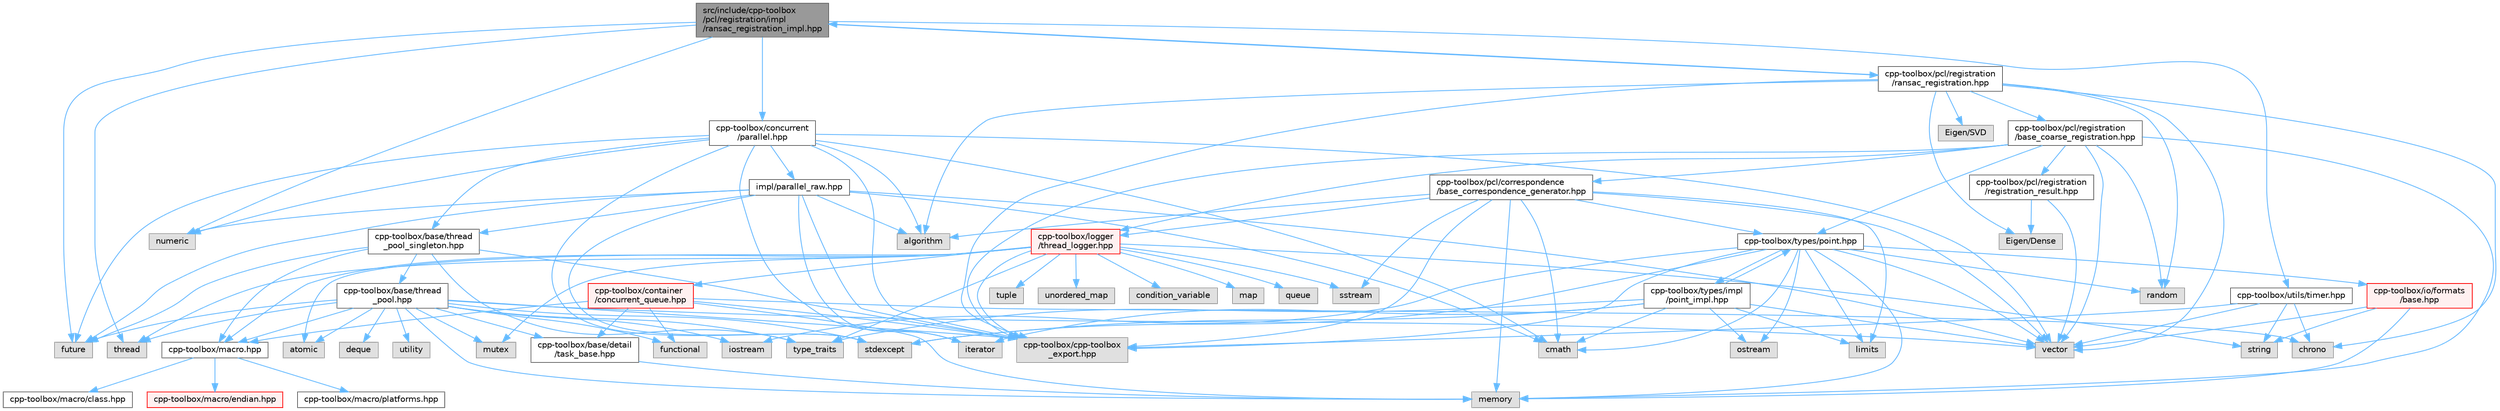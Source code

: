 digraph "src/include/cpp-toolbox/pcl/registration/impl/ransac_registration_impl.hpp"
{
 // LATEX_PDF_SIZE
  bgcolor="transparent";
  edge [fontname=Helvetica,fontsize=10,labelfontname=Helvetica,labelfontsize=10];
  node [fontname=Helvetica,fontsize=10,shape=box,height=0.2,width=0.4];
  Node1 [id="Node000001",label="src/include/cpp-toolbox\l/pcl/registration/impl\l/ransac_registration_impl.hpp",height=0.2,width=0.4,color="gray40", fillcolor="grey60", style="filled", fontcolor="black",tooltip=" "];
  Node1 -> Node2 [id="edge1_Node000001_Node000002",color="steelblue1",style="solid",tooltip=" "];
  Node2 [id="Node000002",label="future",height=0.2,width=0.4,color="grey60", fillcolor="#E0E0E0", style="filled",tooltip=" "];
  Node1 -> Node3 [id="edge2_Node000001_Node000003",color="steelblue1",style="solid",tooltip=" "];
  Node3 [id="Node000003",label="numeric",height=0.2,width=0.4,color="grey60", fillcolor="#E0E0E0", style="filled",tooltip=" "];
  Node1 -> Node4 [id="edge3_Node000001_Node000004",color="steelblue1",style="solid",tooltip=" "];
  Node4 [id="Node000004",label="thread",height=0.2,width=0.4,color="grey60", fillcolor="#E0E0E0", style="filled",tooltip=" "];
  Node1 -> Node5 [id="edge4_Node000001_Node000005",color="steelblue1",style="solid",tooltip=" "];
  Node5 [id="Node000005",label="cpp-toolbox/concurrent\l/parallel.hpp",height=0.2,width=0.4,color="grey40", fillcolor="white", style="filled",URL="$parallel_8hpp.html",tooltip=" "];
  Node5 -> Node6 [id="edge5_Node000005_Node000006",color="steelblue1",style="solid",tooltip=" "];
  Node6 [id="Node000006",label="algorithm",height=0.2,width=0.4,color="grey60", fillcolor="#E0E0E0", style="filled",tooltip=" "];
  Node5 -> Node7 [id="edge6_Node000005_Node000007",color="steelblue1",style="solid",tooltip=" "];
  Node7 [id="Node000007",label="cmath",height=0.2,width=0.4,color="grey60", fillcolor="#E0E0E0", style="filled",tooltip=" "];
  Node5 -> Node2 [id="edge7_Node000005_Node000002",color="steelblue1",style="solid",tooltip=" "];
  Node5 -> Node8 [id="edge8_Node000005_Node000008",color="steelblue1",style="solid",tooltip=" "];
  Node8 [id="Node000008",label="iterator",height=0.2,width=0.4,color="grey60", fillcolor="#E0E0E0", style="filled",tooltip=" "];
  Node5 -> Node3 [id="edge9_Node000005_Node000003",color="steelblue1",style="solid",tooltip=" "];
  Node5 -> Node9 [id="edge10_Node000005_Node000009",color="steelblue1",style="solid",tooltip=" "];
  Node9 [id="Node000009",label="stdexcept",height=0.2,width=0.4,color="grey60", fillcolor="#E0E0E0", style="filled",tooltip=" "];
  Node5 -> Node10 [id="edge11_Node000005_Node000010",color="steelblue1",style="solid",tooltip=" "];
  Node10 [id="Node000010",label="vector",height=0.2,width=0.4,color="grey60", fillcolor="#E0E0E0", style="filled",tooltip=" "];
  Node5 -> Node11 [id="edge12_Node000005_Node000011",color="steelblue1",style="solid",tooltip=" "];
  Node11 [id="Node000011",label="cpp-toolbox/cpp-toolbox\l_export.hpp",height=0.2,width=0.4,color="grey60", fillcolor="#E0E0E0", style="filled",tooltip=" "];
  Node5 -> Node12 [id="edge13_Node000005_Node000012",color="steelblue1",style="solid",tooltip=" "];
  Node12 [id="Node000012",label="cpp-toolbox/base/thread\l_pool_singleton.hpp",height=0.2,width=0.4,color="grey40", fillcolor="white", style="filled",URL="$thread__pool__singleton_8hpp.html",tooltip=" "];
  Node12 -> Node2 [id="edge14_Node000012_Node000002",color="steelblue1",style="solid",tooltip=" "];
  Node12 -> Node13 [id="edge15_Node000012_Node000013",color="steelblue1",style="solid",tooltip=" "];
  Node13 [id="Node000013",label="type_traits",height=0.2,width=0.4,color="grey60", fillcolor="#E0E0E0", style="filled",tooltip=" "];
  Node12 -> Node11 [id="edge16_Node000012_Node000011",color="steelblue1",style="solid",tooltip=" "];
  Node12 -> Node14 [id="edge17_Node000012_Node000014",color="steelblue1",style="solid",tooltip=" "];
  Node14 [id="Node000014",label="cpp-toolbox/macro.hpp",height=0.2,width=0.4,color="grey40", fillcolor="white", style="filled",URL="$macro_8hpp.html",tooltip="通用的编译器、平台、架构检测和实用宏定义 / Common macros for compiler, platform, architecture detection and utility macro..."];
  Node14 -> Node15 [id="edge18_Node000014_Node000015",color="steelblue1",style="solid",tooltip=" "];
  Node15 [id="Node000015",label="cpp-toolbox/macro/class.hpp",height=0.2,width=0.4,color="grey40", fillcolor="white", style="filled",URL="$class_8hpp.html",tooltip=" "];
  Node14 -> Node16 [id="edge19_Node000014_Node000016",color="steelblue1",style="solid",tooltip=" "];
  Node16 [id="Node000016",label="cpp-toolbox/macro/endian.hpp",height=0.2,width=0.4,color="red", fillcolor="#FFF0F0", style="filled",URL="$endian_8hpp.html",tooltip=" "];
  Node14 -> Node18 [id="edge20_Node000014_Node000018",color="steelblue1",style="solid",tooltip=" "];
  Node18 [id="Node000018",label="cpp-toolbox/macro/platforms.hpp",height=0.2,width=0.4,color="grey40", fillcolor="white", style="filled",URL="$platforms_8hpp.html",tooltip=" "];
  Node12 -> Node19 [id="edge21_Node000012_Node000019",color="steelblue1",style="solid",tooltip=" "];
  Node19 [id="Node000019",label="cpp-toolbox/base/thread\l_pool.hpp",height=0.2,width=0.4,color="grey40", fillcolor="white", style="filled",URL="$thread__pool_8hpp.html",tooltip=" "];
  Node19 -> Node20 [id="edge22_Node000019_Node000020",color="steelblue1",style="solid",tooltip=" "];
  Node20 [id="Node000020",label="atomic",height=0.2,width=0.4,color="grey60", fillcolor="#E0E0E0", style="filled",tooltip=" "];
  Node19 -> Node21 [id="edge23_Node000019_Node000021",color="steelblue1",style="solid",tooltip=" "];
  Node21 [id="Node000021",label="deque",height=0.2,width=0.4,color="grey60", fillcolor="#E0E0E0", style="filled",tooltip=" "];
  Node19 -> Node22 [id="edge24_Node000019_Node000022",color="steelblue1",style="solid",tooltip=" "];
  Node22 [id="Node000022",label="functional",height=0.2,width=0.4,color="grey60", fillcolor="#E0E0E0", style="filled",tooltip=" "];
  Node19 -> Node2 [id="edge25_Node000019_Node000002",color="steelblue1",style="solid",tooltip=" "];
  Node19 -> Node23 [id="edge26_Node000019_Node000023",color="steelblue1",style="solid",tooltip=" "];
  Node23 [id="Node000023",label="iostream",height=0.2,width=0.4,color="grey60", fillcolor="#E0E0E0", style="filled",tooltip=" "];
  Node19 -> Node24 [id="edge27_Node000019_Node000024",color="steelblue1",style="solid",tooltip=" "];
  Node24 [id="Node000024",label="memory",height=0.2,width=0.4,color="grey60", fillcolor="#E0E0E0", style="filled",tooltip=" "];
  Node19 -> Node25 [id="edge28_Node000019_Node000025",color="steelblue1",style="solid",tooltip=" "];
  Node25 [id="Node000025",label="mutex",height=0.2,width=0.4,color="grey60", fillcolor="#E0E0E0", style="filled",tooltip=" "];
  Node19 -> Node9 [id="edge29_Node000019_Node000009",color="steelblue1",style="solid",tooltip=" "];
  Node19 -> Node4 [id="edge30_Node000019_Node000004",color="steelblue1",style="solid",tooltip=" "];
  Node19 -> Node13 [id="edge31_Node000019_Node000013",color="steelblue1",style="solid",tooltip=" "];
  Node19 -> Node26 [id="edge32_Node000019_Node000026",color="steelblue1",style="solid",tooltip=" "];
  Node26 [id="Node000026",label="utility",height=0.2,width=0.4,color="grey60", fillcolor="#E0E0E0", style="filled",tooltip=" "];
  Node19 -> Node10 [id="edge33_Node000019_Node000010",color="steelblue1",style="solid",tooltip=" "];
  Node19 -> Node27 [id="edge34_Node000019_Node000027",color="steelblue1",style="solid",tooltip=" "];
  Node27 [id="Node000027",label="cpp-toolbox/base/detail\l/task_base.hpp",height=0.2,width=0.4,color="grey40", fillcolor="white", style="filled",URL="$task__base_8hpp.html",tooltip=" "];
  Node27 -> Node24 [id="edge35_Node000027_Node000024",color="steelblue1",style="solid",tooltip=" "];
  Node19 -> Node11 [id="edge36_Node000019_Node000011",color="steelblue1",style="solid",tooltip=" "];
  Node19 -> Node14 [id="edge37_Node000019_Node000014",color="steelblue1",style="solid",tooltip=" "];
  Node5 -> Node28 [id="edge38_Node000005_Node000028",color="steelblue1",style="solid",tooltip=" "];
  Node28 [id="Node000028",label="impl/parallel_raw.hpp",height=0.2,width=0.4,color="grey40", fillcolor="white", style="filled",URL="$parallel__raw_8hpp.html",tooltip=" "];
  Node28 -> Node6 [id="edge39_Node000028_Node000006",color="steelblue1",style="solid",tooltip=" "];
  Node28 -> Node7 [id="edge40_Node000028_Node000007",color="steelblue1",style="solid",tooltip=" "];
  Node28 -> Node2 [id="edge41_Node000028_Node000002",color="steelblue1",style="solid",tooltip=" "];
  Node28 -> Node8 [id="edge42_Node000028_Node000008",color="steelblue1",style="solid",tooltip=" "];
  Node28 -> Node3 [id="edge43_Node000028_Node000003",color="steelblue1",style="solid",tooltip=" "];
  Node28 -> Node9 [id="edge44_Node000028_Node000009",color="steelblue1",style="solid",tooltip=" "];
  Node28 -> Node10 [id="edge45_Node000028_Node000010",color="steelblue1",style="solid",tooltip=" "];
  Node28 -> Node12 [id="edge46_Node000028_Node000012",color="steelblue1",style="solid",tooltip=" "];
  Node28 -> Node11 [id="edge47_Node000028_Node000011",color="steelblue1",style="solid",tooltip=" "];
  Node1 -> Node29 [id="edge48_Node000001_Node000029",color="steelblue1",style="solid",tooltip=" "];
  Node29 [id="Node000029",label="cpp-toolbox/pcl/registration\l/ransac_registration.hpp",height=0.2,width=0.4,color="grey40", fillcolor="white", style="filled",URL="$ransac__registration_8hpp.html",tooltip=" "];
  Node29 -> Node6 [id="edge49_Node000029_Node000006",color="steelblue1",style="solid",tooltip=" "];
  Node29 -> Node30 [id="edge50_Node000029_Node000030",color="steelblue1",style="solid",tooltip=" "];
  Node30 [id="Node000030",label="chrono",height=0.2,width=0.4,color="grey60", fillcolor="#E0E0E0", style="filled",tooltip=" "];
  Node29 -> Node31 [id="edge51_Node000029_Node000031",color="steelblue1",style="solid",tooltip=" "];
  Node31 [id="Node000031",label="random",height=0.2,width=0.4,color="grey60", fillcolor="#E0E0E0", style="filled",tooltip=" "];
  Node29 -> Node10 [id="edge52_Node000029_Node000010",color="steelblue1",style="solid",tooltip=" "];
  Node29 -> Node32 [id="edge53_Node000029_Node000032",color="steelblue1",style="solid",tooltip=" "];
  Node32 [id="Node000032",label="Eigen/Dense",height=0.2,width=0.4,color="grey60", fillcolor="#E0E0E0", style="filled",tooltip=" "];
  Node29 -> Node33 [id="edge54_Node000029_Node000033",color="steelblue1",style="solid",tooltip=" "];
  Node33 [id="Node000033",label="Eigen/SVD",height=0.2,width=0.4,color="grey60", fillcolor="#E0E0E0", style="filled",tooltip=" "];
  Node29 -> Node11 [id="edge55_Node000029_Node000011",color="steelblue1",style="solid",tooltip=" "];
  Node29 -> Node34 [id="edge56_Node000029_Node000034",color="steelblue1",style="solid",tooltip=" "];
  Node34 [id="Node000034",label="cpp-toolbox/pcl/registration\l/base_coarse_registration.hpp",height=0.2,width=0.4,color="grey40", fillcolor="white", style="filled",URL="$base__coarse__registration_8hpp.html",tooltip=" "];
  Node34 -> Node24 [id="edge57_Node000034_Node000024",color="steelblue1",style="solid",tooltip=" "];
  Node34 -> Node10 [id="edge58_Node000034_Node000010",color="steelblue1",style="solid",tooltip=" "];
  Node34 -> Node31 [id="edge59_Node000034_Node000031",color="steelblue1",style="solid",tooltip=" "];
  Node34 -> Node11 [id="edge60_Node000034_Node000011",color="steelblue1",style="solid",tooltip=" "];
  Node34 -> Node35 [id="edge61_Node000034_Node000035",color="steelblue1",style="solid",tooltip=" "];
  Node35 [id="Node000035",label="cpp-toolbox/pcl/correspondence\l/base_correspondence_generator.hpp",height=0.2,width=0.4,color="grey40", fillcolor="white", style="filled",URL="$base__correspondence__generator_8hpp.html",tooltip=" "];
  Node35 -> Node24 [id="edge62_Node000035_Node000024",color="steelblue1",style="solid",tooltip=" "];
  Node35 -> Node10 [id="edge63_Node000035_Node000010",color="steelblue1",style="solid",tooltip=" "];
  Node35 -> Node36 [id="edge64_Node000035_Node000036",color="steelblue1",style="solid",tooltip=" "];
  Node36 [id="Node000036",label="sstream",height=0.2,width=0.4,color="grey60", fillcolor="#E0E0E0", style="filled",tooltip=" "];
  Node35 -> Node6 [id="edge65_Node000035_Node000006",color="steelblue1",style="solid",tooltip=" "];
  Node35 -> Node37 [id="edge66_Node000035_Node000037",color="steelblue1",style="solid",tooltip=" "];
  Node37 [id="Node000037",label="limits",height=0.2,width=0.4,color="grey60", fillcolor="#E0E0E0", style="filled",tooltip=" "];
  Node35 -> Node7 [id="edge67_Node000035_Node000007",color="steelblue1",style="solid",tooltip=" "];
  Node35 -> Node38 [id="edge68_Node000035_Node000038",color="steelblue1",style="solid",tooltip=" "];
  Node38 [id="Node000038",label="cpp-toolbox/types/point.hpp",height=0.2,width=0.4,color="grey40", fillcolor="white", style="filled",URL="$point_8hpp.html",tooltip=" "];
  Node38 -> Node7 [id="edge69_Node000038_Node000007",color="steelblue1",style="solid",tooltip=" "];
  Node38 -> Node23 [id="edge70_Node000038_Node000023",color="steelblue1",style="solid",tooltip=" "];
  Node38 -> Node37 [id="edge71_Node000038_Node000037",color="steelblue1",style="solid",tooltip=" "];
  Node38 -> Node24 [id="edge72_Node000038_Node000024",color="steelblue1",style="solid",tooltip=" "];
  Node38 -> Node39 [id="edge73_Node000038_Node000039",color="steelblue1",style="solid",tooltip=" "];
  Node39 [id="Node000039",label="ostream",height=0.2,width=0.4,color="grey60", fillcolor="#E0E0E0", style="filled",tooltip=" "];
  Node38 -> Node31 [id="edge74_Node000038_Node000031",color="steelblue1",style="solid",tooltip=" "];
  Node38 -> Node9 [id="edge75_Node000038_Node000009",color="steelblue1",style="solid",tooltip=" "];
  Node38 -> Node10 [id="edge76_Node000038_Node000010",color="steelblue1",style="solid",tooltip=" "];
  Node38 -> Node11 [id="edge77_Node000038_Node000011",color="steelblue1",style="solid",tooltip=" "];
  Node38 -> Node40 [id="edge78_Node000038_Node000040",color="steelblue1",style="solid",tooltip=" "];
  Node40 [id="Node000040",label="cpp-toolbox/io/formats\l/base.hpp",height=0.2,width=0.4,color="red", fillcolor="#FFF0F0", style="filled",URL="$io_2formats_2base_8hpp.html",tooltip=" "];
  Node40 -> Node24 [id="edge79_Node000040_Node000024",color="steelblue1",style="solid",tooltip=" "];
  Node40 -> Node41 [id="edge80_Node000040_Node000041",color="steelblue1",style="solid",tooltip=" "];
  Node41 [id="Node000041",label="string",height=0.2,width=0.4,color="grey60", fillcolor="#E0E0E0", style="filled",tooltip=" "];
  Node40 -> Node10 [id="edge81_Node000040_Node000010",color="steelblue1",style="solid",tooltip=" "];
  Node38 -> Node44 [id="edge82_Node000038_Node000044",color="steelblue1",style="solid",tooltip=" "];
  Node44 [id="Node000044",label="cpp-toolbox/types/impl\l/point_impl.hpp",height=0.2,width=0.4,color="grey40", fillcolor="white", style="filled",URL="$point__impl_8hpp.html",tooltip=" "];
  Node44 -> Node7 [id="edge83_Node000044_Node000007",color="steelblue1",style="solid",tooltip=" "];
  Node44 -> Node8 [id="edge84_Node000044_Node000008",color="steelblue1",style="solid",tooltip=" "];
  Node44 -> Node37 [id="edge85_Node000044_Node000037",color="steelblue1",style="solid",tooltip=" "];
  Node44 -> Node39 [id="edge86_Node000044_Node000039",color="steelblue1",style="solid",tooltip=" "];
  Node44 -> Node9 [id="edge87_Node000044_Node000009",color="steelblue1",style="solid",tooltip=" "];
  Node44 -> Node13 [id="edge88_Node000044_Node000013",color="steelblue1",style="solid",tooltip=" "];
  Node44 -> Node10 [id="edge89_Node000044_Node000010",color="steelblue1",style="solid",tooltip=" "];
  Node44 -> Node38 [id="edge90_Node000044_Node000038",color="steelblue1",style="solid",tooltip=" "];
  Node35 -> Node11 [id="edge91_Node000035_Node000011",color="steelblue1",style="solid",tooltip=" "];
  Node35 -> Node45 [id="edge92_Node000035_Node000045",color="steelblue1",style="solid",tooltip=" "];
  Node45 [id="Node000045",label="cpp-toolbox/logger\l/thread_logger.hpp",height=0.2,width=0.4,color="red", fillcolor="#FFF0F0", style="filled",URL="$thread__logger_8hpp.html",tooltip=" "];
  Node45 -> Node20 [id="edge93_Node000045_Node000020",color="steelblue1",style="solid",tooltip=" "];
  Node45 -> Node46 [id="edge94_Node000045_Node000046",color="steelblue1",style="solid",tooltip=" "];
  Node46 [id="Node000046",label="condition_variable",height=0.2,width=0.4,color="grey60", fillcolor="#E0E0E0", style="filled",tooltip=" "];
  Node45 -> Node47 [id="edge95_Node000045_Node000047",color="steelblue1",style="solid",tooltip=" "];
  Node47 [id="Node000047",label="map",height=0.2,width=0.4,color="grey60", fillcolor="#E0E0E0", style="filled",tooltip=" "];
  Node45 -> Node25 [id="edge96_Node000045_Node000025",color="steelblue1",style="solid",tooltip=" "];
  Node45 -> Node48 [id="edge97_Node000045_Node000048",color="steelblue1",style="solid",tooltip=" "];
  Node48 [id="Node000048",label="queue",height=0.2,width=0.4,color="grey60", fillcolor="#E0E0E0", style="filled",tooltip=" "];
  Node45 -> Node36 [id="edge98_Node000045_Node000036",color="steelblue1",style="solid",tooltip=" "];
  Node45 -> Node41 [id="edge99_Node000045_Node000041",color="steelblue1",style="solid",tooltip=" "];
  Node45 -> Node4 [id="edge100_Node000045_Node000004",color="steelblue1",style="solid",tooltip=" "];
  Node45 -> Node49 [id="edge101_Node000045_Node000049",color="steelblue1",style="solid",tooltip=" "];
  Node49 [id="Node000049",label="tuple",height=0.2,width=0.4,color="grey60", fillcolor="#E0E0E0", style="filled",tooltip=" "];
  Node45 -> Node13 [id="edge102_Node000045_Node000013",color="steelblue1",style="solid",tooltip=" "];
  Node45 -> Node50 [id="edge103_Node000045_Node000050",color="steelblue1",style="solid",tooltip=" "];
  Node50 [id="Node000050",label="unordered_map",height=0.2,width=0.4,color="grey60", fillcolor="#E0E0E0", style="filled",tooltip=" "];
  Node45 -> Node11 [id="edge104_Node000045_Node000011",color="steelblue1",style="solid",tooltip=" "];
  Node45 -> Node14 [id="edge105_Node000045_Node000014",color="steelblue1",style="solid",tooltip=" "];
  Node45 -> Node51 [id="edge106_Node000045_Node000051",color="steelblue1",style="solid",tooltip=" "];
  Node51 [id="Node000051",label="cpp-toolbox/container\l/concurrent_queue.hpp",height=0.2,width=0.4,color="red", fillcolor="#FFF0F0", style="filled",URL="$concurrent__queue_8hpp.html",tooltip=" "];
  Node51 -> Node30 [id="edge107_Node000051_Node000030",color="steelblue1",style="solid",tooltip=" "];
  Node51 -> Node22 [id="edge108_Node000051_Node000022",color="steelblue1",style="solid",tooltip=" "];
  Node51 -> Node24 [id="edge109_Node000051_Node000024",color="steelblue1",style="solid",tooltip=" "];
  Node51 -> Node27 [id="edge110_Node000051_Node000027",color="steelblue1",style="solid",tooltip=" "];
  Node51 -> Node11 [id="edge111_Node000051_Node000011",color="steelblue1",style="solid",tooltip=" "];
  Node51 -> Node14 [id="edge112_Node000051_Node000014",color="steelblue1",style="solid",tooltip=" "];
  Node34 -> Node55 [id="edge113_Node000034_Node000055",color="steelblue1",style="solid",tooltip=" "];
  Node55 [id="Node000055",label="cpp-toolbox/pcl/registration\l/registration_result.hpp",height=0.2,width=0.4,color="grey40", fillcolor="white", style="filled",URL="$registration__result_8hpp.html",tooltip=" "];
  Node55 -> Node10 [id="edge114_Node000055_Node000010",color="steelblue1",style="solid",tooltip=" "];
  Node55 -> Node32 [id="edge115_Node000055_Node000032",color="steelblue1",style="solid",tooltip=" "];
  Node34 -> Node38 [id="edge116_Node000034_Node000038",color="steelblue1",style="solid",tooltip=" "];
  Node34 -> Node45 [id="edge117_Node000034_Node000045",color="steelblue1",style="solid",tooltip=" "];
  Node29 -> Node1 [id="edge118_Node000029_Node000001",color="steelblue1",style="solid",tooltip=" "];
  Node1 -> Node56 [id="edge119_Node000001_Node000056",color="steelblue1",style="solid",tooltip=" "];
  Node56 [id="Node000056",label="cpp-toolbox/utils/timer.hpp",height=0.2,width=0.4,color="grey40", fillcolor="white", style="filled",URL="$timer_8hpp.html",tooltip=" "];
  Node56 -> Node30 [id="edge120_Node000056_Node000030",color="steelblue1",style="solid",tooltip=" "];
  Node56 -> Node41 [id="edge121_Node000056_Node000041",color="steelblue1",style="solid",tooltip=" "];
  Node56 -> Node10 [id="edge122_Node000056_Node000010",color="steelblue1",style="solid",tooltip=" "];
  Node56 -> Node11 [id="edge123_Node000056_Node000011",color="steelblue1",style="solid",tooltip=" "];
}
